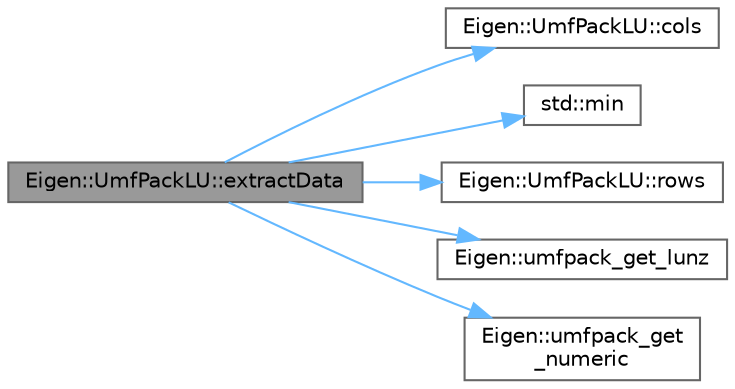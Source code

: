 digraph "Eigen::UmfPackLU::extractData"
{
 // LATEX_PDF_SIZE
  bgcolor="transparent";
  edge [fontname=Helvetica,fontsize=10,labelfontname=Helvetica,labelfontsize=10];
  node [fontname=Helvetica,fontsize=10,shape=box,height=0.2,width=0.4];
  rankdir="LR";
  Node1 [id="Node000001",label="Eigen::UmfPackLU::extractData",height=0.2,width=0.4,color="gray40", fillcolor="grey60", style="filled", fontcolor="black",tooltip=" "];
  Node1 -> Node2 [id="edge6_Node000001_Node000002",color="steelblue1",style="solid",tooltip=" "];
  Node2 [id="Node000002",label="Eigen::UmfPackLU::cols",height=0.2,width=0.4,color="grey40", fillcolor="white", style="filled",URL="$class_eigen_1_1_umf_pack_l_u.html#aad5e5a2b1d2e450d9749ae784c3dfa16",tooltip=" "];
  Node1 -> Node3 [id="edge7_Node000001_Node000003",color="steelblue1",style="solid",tooltip=" "];
  Node3 [id="Node000003",label="std::min",height=0.2,width=0.4,color="grey40", fillcolor="white", style="filled",URL="$namespacestd.html#ac7b9885417769949d76890454b6d072e",tooltip=" "];
  Node1 -> Node4 [id="edge8_Node000001_Node000004",color="steelblue1",style="solid",tooltip=" "];
  Node4 [id="Node000004",label="Eigen::UmfPackLU::rows",height=0.2,width=0.4,color="grey40", fillcolor="white", style="filled",URL="$class_eigen_1_1_umf_pack_l_u.html#a549f558df5de7839dfba74ca9b9a2572",tooltip=" "];
  Node1 -> Node5 [id="edge9_Node000001_Node000005",color="steelblue1",style="solid",tooltip=" "];
  Node5 [id="Node000005",label="Eigen::umfpack_get_lunz",height=0.2,width=0.4,color="grey40", fillcolor="white", style="filled",URL="$namespace_eigen.html#af2916b9529f0938350692d56d527a047",tooltip=" "];
  Node1 -> Node6 [id="edge10_Node000001_Node000006",color="steelblue1",style="solid",tooltip=" "];
  Node6 [id="Node000006",label="Eigen::umfpack_get\l_numeric",height=0.2,width=0.4,color="grey40", fillcolor="white", style="filled",URL="$namespace_eigen.html#a435266948cde73ddd933b5c9aa3948f0",tooltip=" "];
}
